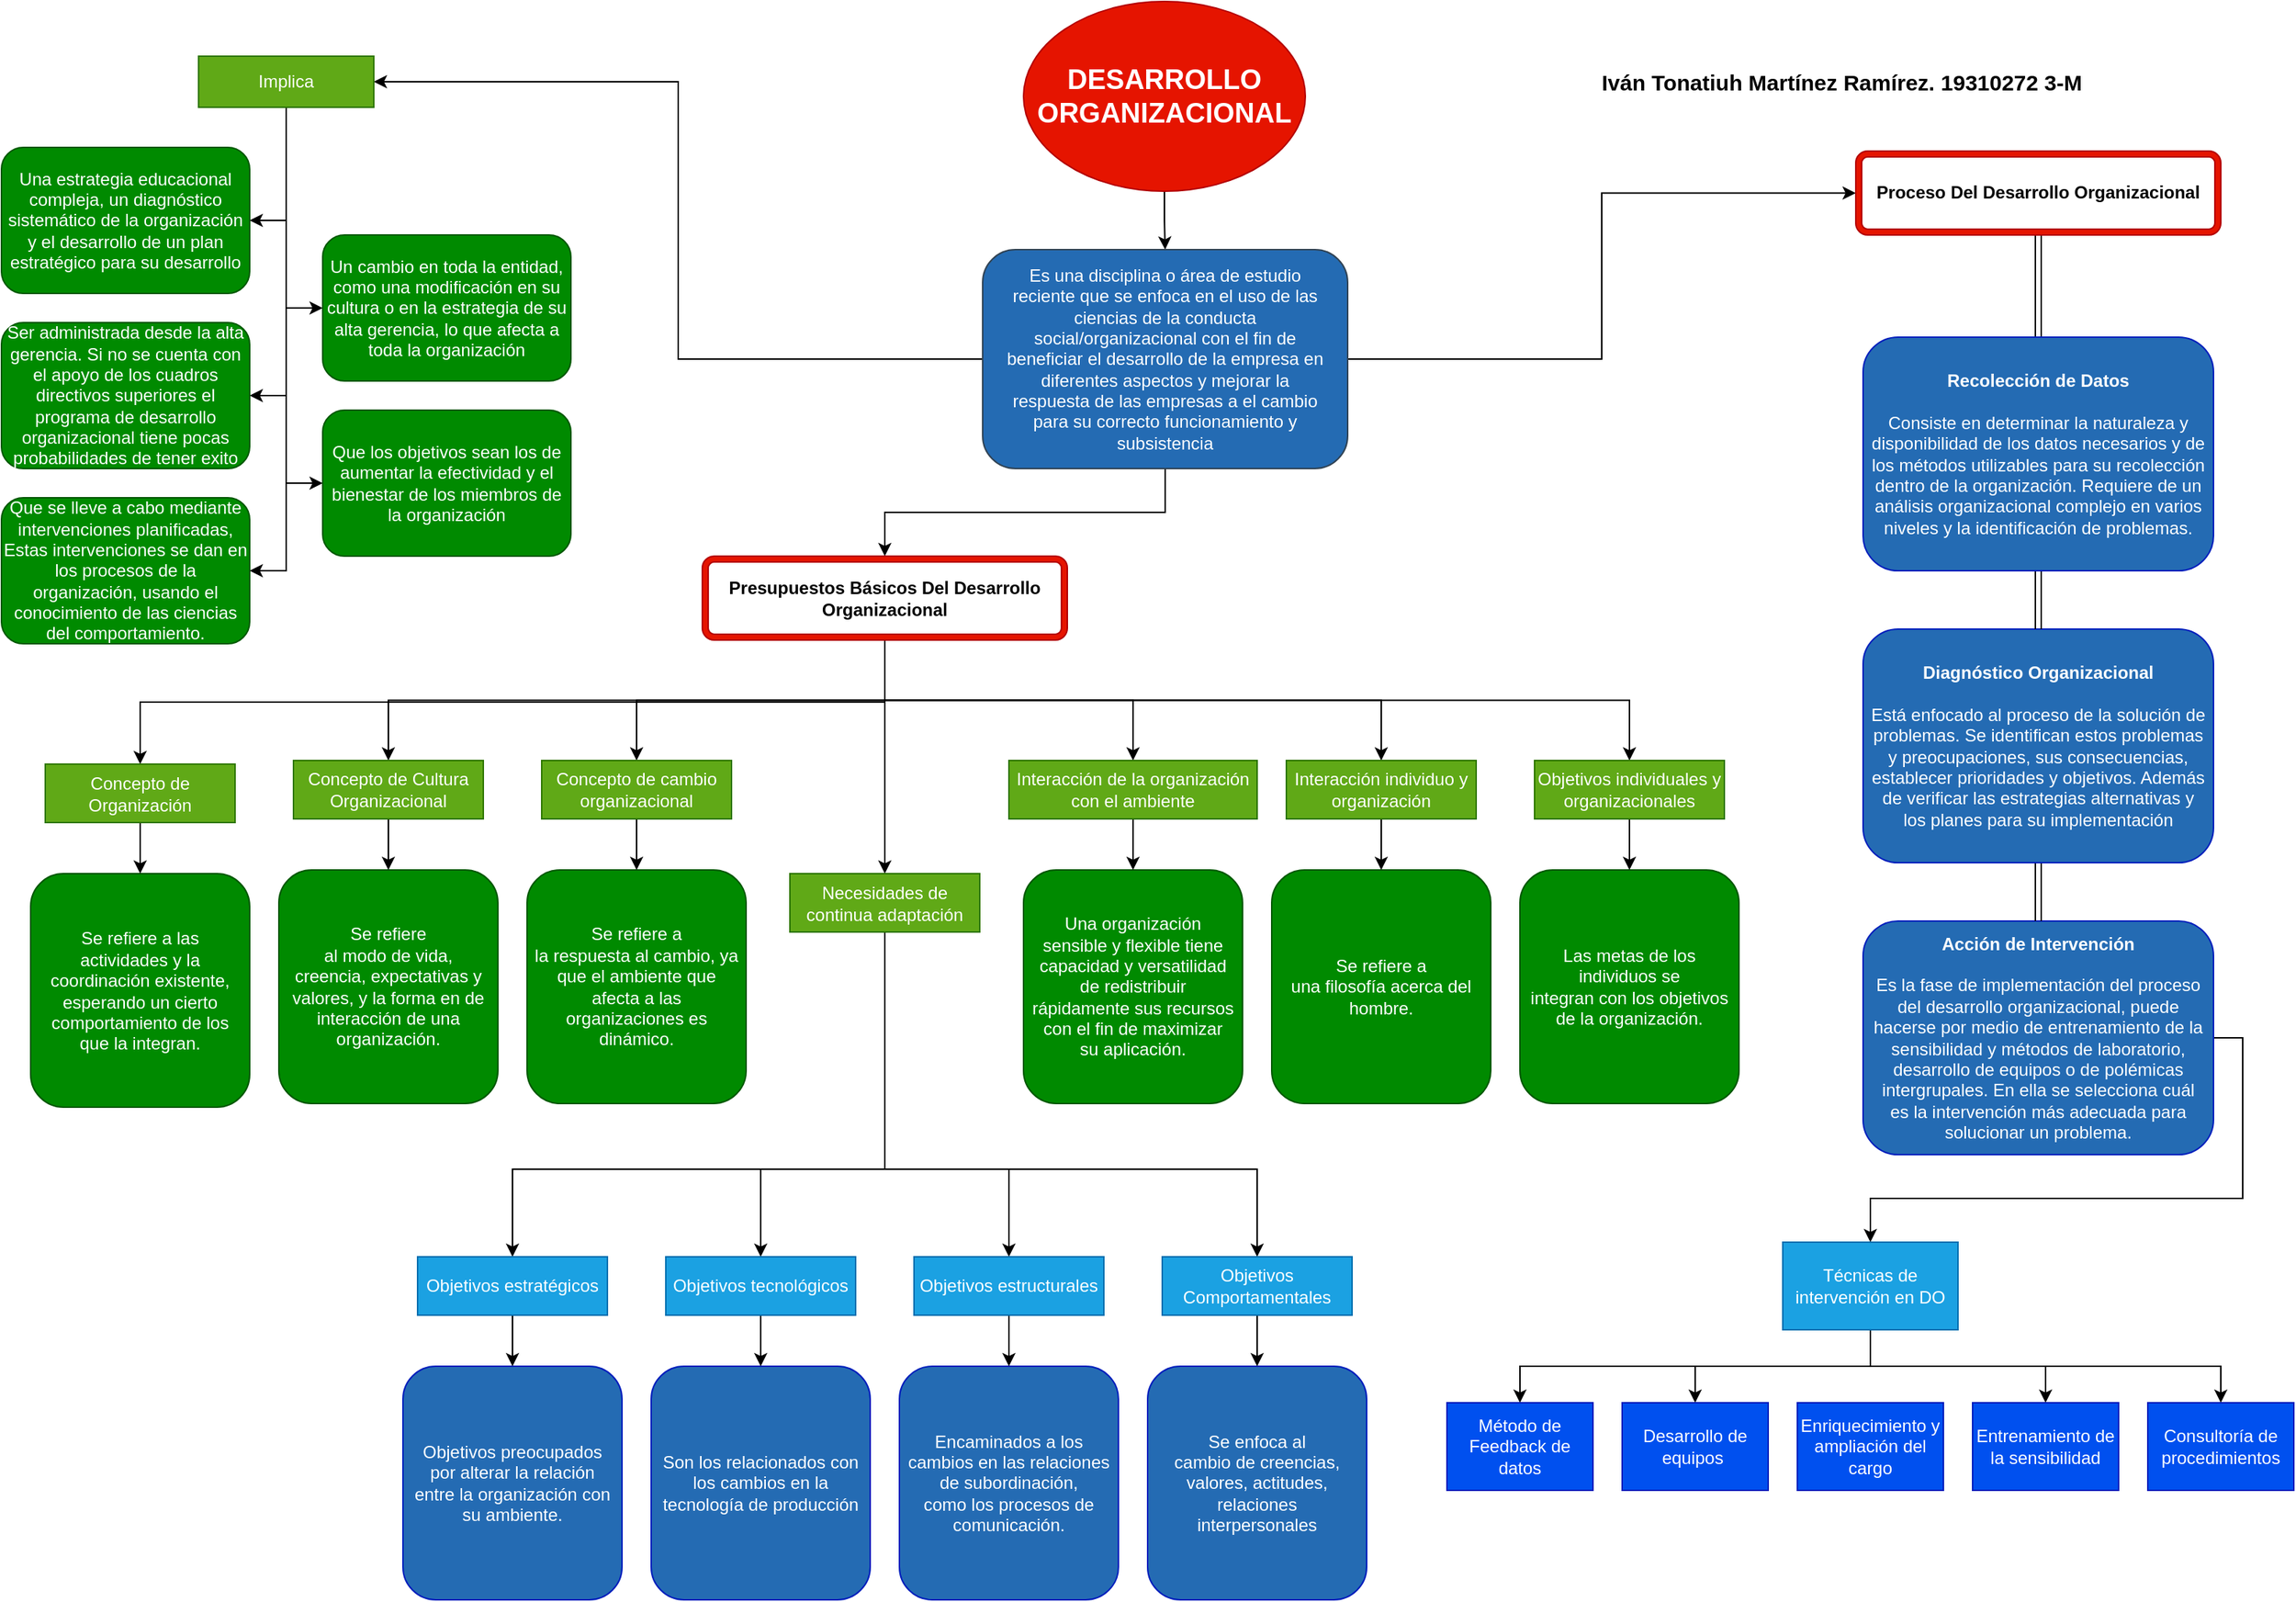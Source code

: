 <mxfile version="14.4.3" type="github">
  <diagram id="B0yP056K_1oIicrqTi71" name="Page-1">
    <mxGraphModel dx="3535" dy="2160" grid="1" gridSize="10" guides="1" tooltips="1" connect="1" arrows="1" fold="1" page="1" pageScale="1" pageWidth="1654" pageHeight="1169" math="0" shadow="0">
      <root>
        <mxCell id="0" />
        <mxCell id="1" parent="0" />
        <mxCell id="vn9sh93uOuC6zjZgffpi-92" style="edgeStyle=orthogonalEdgeStyle;rounded=0;orthogonalLoop=1;jettySize=auto;html=1;exitX=0.5;exitY=1;exitDx=0;exitDy=0;entryX=0.5;entryY=0;entryDx=0;entryDy=0;" parent="1" source="s24--BLcKSVbPxse7Jp--1" target="s24--BLcKSVbPxse7Jp--2" edge="1">
          <mxGeometry relative="1" as="geometry" />
        </mxCell>
        <mxCell id="s24--BLcKSVbPxse7Jp--1" value="&lt;b&gt;&lt;font style=&quot;font-size: 19px&quot;&gt;DESARROLLO ORGANIZACIONAL&lt;/font&gt;&lt;/b&gt;" style="ellipse;whiteSpace=wrap;html=1;fillColor=#e51400;strokeColor=#B20000;fontColor=#ffffff;" parent="1" vertex="1">
          <mxGeometry x="730" y="10" width="193" height="130" as="geometry" />
        </mxCell>
        <mxCell id="s24--BLcKSVbPxse7Jp--8" style="edgeStyle=orthogonalEdgeStyle;rounded=0;orthogonalLoop=1;jettySize=auto;html=1;exitX=0;exitY=0.5;exitDx=0;exitDy=0;entryX=1;entryY=0.5;entryDx=0;entryDy=0;" parent="1" source="s24--BLcKSVbPxse7Jp--2" target="s24--BLcKSVbPxse7Jp--7" edge="1">
          <mxGeometry relative="1" as="geometry" />
        </mxCell>
        <mxCell id="vn9sh93uOuC6zjZgffpi-6" style="edgeStyle=orthogonalEdgeStyle;rounded=0;orthogonalLoop=1;jettySize=auto;html=1;exitX=0.5;exitY=1;exitDx=0;exitDy=0;" parent="1" source="s24--BLcKSVbPxse7Jp--2" target="vn9sh93uOuC6zjZgffpi-5" edge="1">
          <mxGeometry relative="1" as="geometry" />
        </mxCell>
        <mxCell id="vn9sh93uOuC6zjZgffpi-54" style="edgeStyle=orthogonalEdgeStyle;rounded=0;orthogonalLoop=1;jettySize=auto;html=1;exitX=1;exitY=0.5;exitDx=0;exitDy=0;entryX=0;entryY=0.5;entryDx=0;entryDy=0;entryPerimeter=0;" parent="1" source="s24--BLcKSVbPxse7Jp--2" target="vn9sh93uOuC6zjZgffpi-53" edge="1">
          <mxGeometry relative="1" as="geometry" />
        </mxCell>
        <mxCell id="s24--BLcKSVbPxse7Jp--2" value="Es una disciplina o área de estudio reciente que se enfoca en el uso de las ciencias de la conducta social/organizacional con el fin de beneficiar el desarrollo de la empresa en diferentes aspectos y mejorar la respuesta de las empresas a el cambio para su correcto funcionamiento y subsistencia" style="rounded=1;whiteSpace=wrap;html=1;spacing=13;strokeColor=#314354;fontColor=#ffffff;fillColor=#246BB3;" parent="1" vertex="1">
          <mxGeometry x="702" y="180" width="250" height="150" as="geometry" />
        </mxCell>
        <mxCell id="vn9sh93uOuC6zjZgffpi-87" style="edgeStyle=orthogonalEdgeStyle;rounded=0;orthogonalLoop=1;jettySize=auto;html=1;exitX=0.5;exitY=1;exitDx=0;exitDy=0;entryX=1;entryY=0.5;entryDx=0;entryDy=0;" parent="1" source="s24--BLcKSVbPxse7Jp--7" target="s24--BLcKSVbPxse7Jp--10" edge="1">
          <mxGeometry relative="1" as="geometry" />
        </mxCell>
        <mxCell id="vn9sh93uOuC6zjZgffpi-88" style="edgeStyle=orthogonalEdgeStyle;rounded=0;orthogonalLoop=1;jettySize=auto;html=1;exitX=0.5;exitY=1;exitDx=0;exitDy=0;entryX=0;entryY=0.5;entryDx=0;entryDy=0;" parent="1" source="s24--BLcKSVbPxse7Jp--7" target="s24--BLcKSVbPxse7Jp--12" edge="1">
          <mxGeometry relative="1" as="geometry" />
        </mxCell>
        <mxCell id="vn9sh93uOuC6zjZgffpi-89" style="edgeStyle=orthogonalEdgeStyle;rounded=0;orthogonalLoop=1;jettySize=auto;html=1;exitX=0.5;exitY=1;exitDx=0;exitDy=0;entryX=1;entryY=0.5;entryDx=0;entryDy=0;" parent="1" source="s24--BLcKSVbPxse7Jp--7" target="s24--BLcKSVbPxse7Jp--11" edge="1">
          <mxGeometry relative="1" as="geometry" />
        </mxCell>
        <mxCell id="vn9sh93uOuC6zjZgffpi-90" style="edgeStyle=orthogonalEdgeStyle;rounded=0;orthogonalLoop=1;jettySize=auto;html=1;exitX=0.5;exitY=1;exitDx=0;exitDy=0;entryX=0;entryY=0.5;entryDx=0;entryDy=0;" parent="1" source="s24--BLcKSVbPxse7Jp--7" target="s24--BLcKSVbPxse7Jp--16" edge="1">
          <mxGeometry relative="1" as="geometry" />
        </mxCell>
        <mxCell id="vn9sh93uOuC6zjZgffpi-91" style="edgeStyle=orthogonalEdgeStyle;rounded=0;orthogonalLoop=1;jettySize=auto;html=1;exitX=0.5;exitY=1;exitDx=0;exitDy=0;entryX=1;entryY=0.5;entryDx=0;entryDy=0;" parent="1" source="s24--BLcKSVbPxse7Jp--7" target="s24--BLcKSVbPxse7Jp--18" edge="1">
          <mxGeometry relative="1" as="geometry" />
        </mxCell>
        <mxCell id="s24--BLcKSVbPxse7Jp--7" value="Implica" style="rounded=0;whiteSpace=wrap;html=1;fillColor=#60a917;strokeColor=#2D7600;fontColor=#ffffff;" parent="1" vertex="1">
          <mxGeometry x="165" y="47.5" width="120" height="35" as="geometry" />
        </mxCell>
        <mxCell id="s24--BLcKSVbPxse7Jp--10" value="Una estrategia educacional compleja, un diagnóstico sistemático de la organización y el desarrollo de un plan estratégico para su desarrollo" style="rounded=1;whiteSpace=wrap;html=1;fillColor=#008a00;strokeColor=#005700;fontColor=#ffffff;" parent="1" vertex="1">
          <mxGeometry x="30" y="110" width="170" height="100" as="geometry" />
        </mxCell>
        <mxCell id="s24--BLcKSVbPxse7Jp--11" value="Ser administrada desde la alta gerencia. Si no se cuenta con el apoyo de los cuadros directivos superiores el programa de desarrollo organizacional tiene pocas probabilidades de tener exito" style="rounded=1;whiteSpace=wrap;html=1;fillColor=#008a00;strokeColor=#005700;fontColor=#ffffff;" parent="1" vertex="1">
          <mxGeometry x="30" y="230" width="170" height="100" as="geometry" />
        </mxCell>
        <mxCell id="s24--BLcKSVbPxse7Jp--12" value="Un cambio en toda la entidad, como una modificación en su cultura o en la estrategia de su alta gerencia, lo que afecta a toda la organización" style="rounded=1;whiteSpace=wrap;html=1;fillColor=#008a00;strokeColor=#005700;fontColor=#ffffff;" parent="1" vertex="1">
          <mxGeometry x="250" y="170" width="170" height="100" as="geometry" />
        </mxCell>
        <mxCell id="s24--BLcKSVbPxse7Jp--16" value="Que los objetivos sean los de aumentar la efectividad y el bienestar de los miembros de la organización" style="rounded=1;whiteSpace=wrap;html=1;fillColor=#008a00;strokeColor=#005700;fontColor=#ffffff;" parent="1" vertex="1">
          <mxGeometry x="250" y="290" width="170" height="100" as="geometry" />
        </mxCell>
        <mxCell id="s24--BLcKSVbPxse7Jp--18" value="Que se lleve a cabo mediante intervenciones planificadas, Estas intervenciones se dan en los procesos de la organización, usando el conocimiento de las ciencias del comportamiento." style="rounded=1;whiteSpace=wrap;html=1;fillColor=#008a00;strokeColor=#005700;fontColor=#ffffff;" parent="1" vertex="1">
          <mxGeometry x="30" y="350" width="170" height="100" as="geometry" />
        </mxCell>
        <mxCell id="vn9sh93uOuC6zjZgffpi-21" style="edgeStyle=orthogonalEdgeStyle;rounded=0;orthogonalLoop=1;jettySize=auto;html=1;exitX=0.5;exitY=1;exitDx=0;exitDy=0;exitPerimeter=0;entryX=0.5;entryY=0;entryDx=0;entryDy=0;" parent="1" source="vn9sh93uOuC6zjZgffpi-5" target="vn9sh93uOuC6zjZgffpi-14" edge="1">
          <mxGeometry relative="1" as="geometry" />
        </mxCell>
        <mxCell id="vn9sh93uOuC6zjZgffpi-41" style="edgeStyle=orthogonalEdgeStyle;rounded=0;orthogonalLoop=1;jettySize=auto;html=1;exitX=0.5;exitY=1;exitDx=0;exitDy=0;exitPerimeter=0;entryX=0.5;entryY=0;entryDx=0;entryDy=0;" parent="1" source="vn9sh93uOuC6zjZgffpi-5" target="vn9sh93uOuC6zjZgffpi-12" edge="1">
          <mxGeometry relative="1" as="geometry" />
        </mxCell>
        <mxCell id="vn9sh93uOuC6zjZgffpi-42" style="edgeStyle=orthogonalEdgeStyle;rounded=0;orthogonalLoop=1;jettySize=auto;html=1;exitX=0.5;exitY=1;exitDx=0;exitDy=0;exitPerimeter=0;entryX=0.5;entryY=0;entryDx=0;entryDy=0;" parent="1" source="vn9sh93uOuC6zjZgffpi-5" target="vn9sh93uOuC6zjZgffpi-16" edge="1">
          <mxGeometry relative="1" as="geometry" />
        </mxCell>
        <mxCell id="vn9sh93uOuC6zjZgffpi-43" style="edgeStyle=orthogonalEdgeStyle;rounded=0;orthogonalLoop=1;jettySize=auto;html=1;exitX=0.5;exitY=1;exitDx=0;exitDy=0;exitPerimeter=0;" parent="1" source="vn9sh93uOuC6zjZgffpi-5" target="vn9sh93uOuC6zjZgffpi-18" edge="1">
          <mxGeometry relative="1" as="geometry" />
        </mxCell>
        <mxCell id="vn9sh93uOuC6zjZgffpi-44" style="edgeStyle=orthogonalEdgeStyle;rounded=0;orthogonalLoop=1;jettySize=auto;html=1;exitX=0.5;exitY=1;exitDx=0;exitDy=0;exitPerimeter=0;entryX=0.5;entryY=0;entryDx=0;entryDy=0;" parent="1" source="vn9sh93uOuC6zjZgffpi-5" target="vn9sh93uOuC6zjZgffpi-20" edge="1">
          <mxGeometry relative="1" as="geometry" />
        </mxCell>
        <mxCell id="vn9sh93uOuC6zjZgffpi-45" style="edgeStyle=orthogonalEdgeStyle;rounded=0;orthogonalLoop=1;jettySize=auto;html=1;exitX=0.5;exitY=1;exitDx=0;exitDy=0;exitPerimeter=0;" parent="1" source="vn9sh93uOuC6zjZgffpi-5" target="vn9sh93uOuC6zjZgffpi-10" edge="1">
          <mxGeometry relative="1" as="geometry" />
        </mxCell>
        <mxCell id="vn9sh93uOuC6zjZgffpi-46" style="edgeStyle=orthogonalEdgeStyle;rounded=0;orthogonalLoop=1;jettySize=auto;html=1;exitX=0.5;exitY=1;exitDx=0;exitDy=0;exitPerimeter=0;entryX=0.5;entryY=0;entryDx=0;entryDy=0;" parent="1" source="vn9sh93uOuC6zjZgffpi-5" target="vn9sh93uOuC6zjZgffpi-8" edge="1">
          <mxGeometry relative="1" as="geometry" />
        </mxCell>
        <mxCell id="vn9sh93uOuC6zjZgffpi-5" value="&lt;b&gt;Presupuestos Básicos Del Desarrollo Organizacional&lt;/b&gt;" style="verticalLabelPosition=center;verticalAlign=middle;html=1;shape=mxgraph.basic.rounded_frame;dx=4.06;align=center;horizontal=1;textDirection=ltr;whiteSpace=wrap;fillColor=#e51400;strokeColor=#B20000;" parent="1" vertex="1">
          <mxGeometry x="510" y="390" width="250" height="57.5" as="geometry" />
        </mxCell>
        <mxCell id="vn9sh93uOuC6zjZgffpi-7" value="Se refiere a las actividades y la coordinación existente, esperando un cierto comportamiento de los que la integran." style="rounded=1;whiteSpace=wrap;html=1;spacing=6;arcSize=15;fillColor=#008a00;strokeColor=#005700;fontColor=#ffffff;" parent="1" vertex="1">
          <mxGeometry x="50" y="607.5" width="150" height="160" as="geometry" />
        </mxCell>
        <mxCell id="vn9sh93uOuC6zjZgffpi-47" value="" style="edgeStyle=orthogonalEdgeStyle;rounded=0;orthogonalLoop=1;jettySize=auto;html=1;" parent="1" source="vn9sh93uOuC6zjZgffpi-8" target="vn9sh93uOuC6zjZgffpi-7" edge="1">
          <mxGeometry relative="1" as="geometry" />
        </mxCell>
        <mxCell id="vn9sh93uOuC6zjZgffpi-8" value="Concepto de Organización" style="rounded=0;whiteSpace=wrap;html=1;fillColor=#60a917;strokeColor=#2D7600;fontColor=#ffffff;" parent="1" vertex="1">
          <mxGeometry x="60" y="532.5" width="130" height="40" as="geometry" />
        </mxCell>
        <mxCell id="vn9sh93uOuC6zjZgffpi-9" value=" Se refiere&lt;br/&gt;al modo de vida, creencia, expectativas y&lt;br/&gt;valores, y la forma en de interacción de una&lt;br/&gt;organización. " style="rounded=1;whiteSpace=wrap;html=1;spacing=6;arcSize=15;fillColor=#008a00;strokeColor=#005700;fontColor=#ffffff;" parent="1" vertex="1">
          <mxGeometry x="220" y="605" width="150" height="160" as="geometry" />
        </mxCell>
        <mxCell id="vn9sh93uOuC6zjZgffpi-48" value="" style="edgeStyle=orthogonalEdgeStyle;rounded=0;orthogonalLoop=1;jettySize=auto;html=1;" parent="1" source="vn9sh93uOuC6zjZgffpi-10" target="vn9sh93uOuC6zjZgffpi-9" edge="1">
          <mxGeometry relative="1" as="geometry" />
        </mxCell>
        <mxCell id="vn9sh93uOuC6zjZgffpi-10" value="Concepto de Cultura Organizacional" style="rounded=0;whiteSpace=wrap;html=1;fillColor=#60a917;strokeColor=#2D7600;fontColor=#ffffff;" parent="1" vertex="1">
          <mxGeometry x="230" y="530" width="130" height="40" as="geometry" />
        </mxCell>
        <mxCell id="vn9sh93uOuC6zjZgffpi-11" value="Se refiere a&lt;br/&gt;la respuesta al cambio, ya que el ambiente que&lt;br/&gt;afecta a las organizaciones es dinámico.&lt;br/&gt;" style="rounded=1;whiteSpace=wrap;html=1;spacing=6;arcSize=15;fillColor=#008a00;strokeColor=#005700;fontColor=#ffffff;" parent="1" vertex="1">
          <mxGeometry x="390" y="605" width="150" height="160" as="geometry" />
        </mxCell>
        <mxCell id="vn9sh93uOuC6zjZgffpi-49" value="" style="edgeStyle=orthogonalEdgeStyle;rounded=0;orthogonalLoop=1;jettySize=auto;html=1;" parent="1" source="vn9sh93uOuC6zjZgffpi-12" target="vn9sh93uOuC6zjZgffpi-11" edge="1">
          <mxGeometry relative="1" as="geometry" />
        </mxCell>
        <mxCell id="vn9sh93uOuC6zjZgffpi-12" value="Concepto de cambio organizacional" style="rounded=0;whiteSpace=wrap;html=1;fillColor=#60a917;strokeColor=#2D7600;fontColor=#ffffff;" parent="1" vertex="1">
          <mxGeometry x="400" y="530" width="130" height="40" as="geometry" />
        </mxCell>
        <mxCell id="vn9sh93uOuC6zjZgffpi-33" style="edgeStyle=orthogonalEdgeStyle;rounded=0;orthogonalLoop=1;jettySize=auto;html=1;exitX=0.5;exitY=1;exitDx=0;exitDy=0;entryX=0.5;entryY=0;entryDx=0;entryDy=0;" parent="1" source="vn9sh93uOuC6zjZgffpi-14" target="vn9sh93uOuC6zjZgffpi-27" edge="1">
          <mxGeometry relative="1" as="geometry">
            <Array as="points">
              <mxPoint x="635" y="810" />
              <mxPoint x="550" y="810" />
            </Array>
          </mxGeometry>
        </mxCell>
        <mxCell id="vn9sh93uOuC6zjZgffpi-34" style="edgeStyle=orthogonalEdgeStyle;rounded=0;orthogonalLoop=1;jettySize=auto;html=1;exitX=0.5;exitY=1;exitDx=0;exitDy=0;entryX=0.5;entryY=0;entryDx=0;entryDy=0;" parent="1" source="vn9sh93uOuC6zjZgffpi-14" target="vn9sh93uOuC6zjZgffpi-29" edge="1">
          <mxGeometry relative="1" as="geometry">
            <Array as="points">
              <mxPoint x="635" y="810" />
              <mxPoint x="720" y="810" />
            </Array>
          </mxGeometry>
        </mxCell>
        <mxCell id="vn9sh93uOuC6zjZgffpi-35" style="edgeStyle=orthogonalEdgeStyle;rounded=0;orthogonalLoop=1;jettySize=auto;html=1;exitX=0.5;exitY=1;exitDx=0;exitDy=0;entryX=0.5;entryY=0;entryDx=0;entryDy=0;" parent="1" source="vn9sh93uOuC6zjZgffpi-14" target="vn9sh93uOuC6zjZgffpi-31" edge="1">
          <mxGeometry relative="1" as="geometry">
            <Array as="points">
              <mxPoint x="635" y="810" />
              <mxPoint x="890" y="810" />
            </Array>
          </mxGeometry>
        </mxCell>
        <mxCell id="vn9sh93uOuC6zjZgffpi-36" style="edgeStyle=orthogonalEdgeStyle;rounded=0;orthogonalLoop=1;jettySize=auto;html=1;exitX=0.5;exitY=1;exitDx=0;exitDy=0;" parent="1" source="vn9sh93uOuC6zjZgffpi-14" target="vn9sh93uOuC6zjZgffpi-25" edge="1">
          <mxGeometry relative="1" as="geometry">
            <Array as="points">
              <mxPoint x="635" y="810" />
              <mxPoint x="380" y="810" />
            </Array>
          </mxGeometry>
        </mxCell>
        <mxCell id="vn9sh93uOuC6zjZgffpi-14" value="Necesidades de continua adaptación" style="rounded=0;whiteSpace=wrap;html=1;fillColor=#60a917;strokeColor=#2D7600;fontColor=#ffffff;" parent="1" vertex="1">
          <mxGeometry x="570" y="607.5" width="130" height="40" as="geometry" />
        </mxCell>
        <mxCell id="vn9sh93uOuC6zjZgffpi-15" value="Una organización sensible y flexible tiene&lt;br/&gt;capacidad y versatilidad de redistribuir&lt;br/&gt;rápidamente sus recursos con el fin de maximizar&lt;br/&gt;su aplicación." style="rounded=1;whiteSpace=wrap;html=1;spacing=6;arcSize=15;fillColor=#008a00;strokeColor=#005700;fontColor=#ffffff;" parent="1" vertex="1">
          <mxGeometry x="730" y="605" width="150" height="160" as="geometry" />
        </mxCell>
        <mxCell id="vn9sh93uOuC6zjZgffpi-50" value="" style="edgeStyle=orthogonalEdgeStyle;rounded=0;orthogonalLoop=1;jettySize=auto;html=1;" parent="1" source="vn9sh93uOuC6zjZgffpi-16" target="vn9sh93uOuC6zjZgffpi-15" edge="1">
          <mxGeometry relative="1" as="geometry" />
        </mxCell>
        <mxCell id="vn9sh93uOuC6zjZgffpi-16" value="Interacción de la organización con el ambiente" style="rounded=0;html=1;spacing=2;whiteSpace=wrap;fillColor=#60a917;strokeColor=#2D7600;fontColor=#ffffff;" parent="1" vertex="1">
          <mxGeometry x="720" y="530" width="170" height="40" as="geometry" />
        </mxCell>
        <mxCell id="vn9sh93uOuC6zjZgffpi-17" value="Se refiere a&lt;br/&gt;una filosofía acerca del hombre.&lt;br/&gt;" style="rounded=1;whiteSpace=wrap;html=1;spacing=6;arcSize=15;fillColor=#008a00;strokeColor=#005700;fontColor=#ffffff;" parent="1" vertex="1">
          <mxGeometry x="900" y="605" width="150" height="160" as="geometry" />
        </mxCell>
        <mxCell id="vn9sh93uOuC6zjZgffpi-51" value="" style="edgeStyle=orthogonalEdgeStyle;rounded=0;orthogonalLoop=1;jettySize=auto;html=1;" parent="1" source="vn9sh93uOuC6zjZgffpi-18" target="vn9sh93uOuC6zjZgffpi-17" edge="1">
          <mxGeometry relative="1" as="geometry" />
        </mxCell>
        <mxCell id="vn9sh93uOuC6zjZgffpi-18" value="Interacción individuo y organización" style="rounded=0;whiteSpace=wrap;html=1;fillColor=#60a917;strokeColor=#2D7600;fontColor=#ffffff;" parent="1" vertex="1">
          <mxGeometry x="910" y="530" width="130" height="40" as="geometry" />
        </mxCell>
        <mxCell id="vn9sh93uOuC6zjZgffpi-19" value="Las metas de los individuos se&lt;br/&gt;integran con los objetivos de la organización. " style="rounded=1;whiteSpace=wrap;html=1;spacing=6;arcSize=15;fillColor=#008a00;strokeColor=#005700;fontColor=#ffffff;" parent="1" vertex="1">
          <mxGeometry x="1070" y="605" width="150" height="160" as="geometry" />
        </mxCell>
        <mxCell id="vn9sh93uOuC6zjZgffpi-52" value="" style="edgeStyle=orthogonalEdgeStyle;rounded=0;orthogonalLoop=1;jettySize=auto;html=1;" parent="1" source="vn9sh93uOuC6zjZgffpi-20" target="vn9sh93uOuC6zjZgffpi-19" edge="1">
          <mxGeometry relative="1" as="geometry" />
        </mxCell>
        <mxCell id="vn9sh93uOuC6zjZgffpi-20" value="Objetivos individuales y organizacionales" style="rounded=0;whiteSpace=wrap;html=1;fillColor=#60a917;strokeColor=#2D7600;fontColor=#ffffff;" parent="1" vertex="1">
          <mxGeometry x="1080" y="530" width="130" height="40" as="geometry" />
        </mxCell>
        <mxCell id="vn9sh93uOuC6zjZgffpi-24" value="Objetivos preocupados&lt;br/&gt;por alterar la relación entre la organización con&lt;br/&gt;su ambiente." style="rounded=1;whiteSpace=wrap;html=1;spacing=6;arcSize=15;strokeColor=#001DBC;fontColor=#ffffff;fillColor=#246BB3;" parent="1" vertex="1">
          <mxGeometry x="305" y="945" width="150" height="160" as="geometry" />
        </mxCell>
        <mxCell id="vn9sh93uOuC6zjZgffpi-37" value="" style="edgeStyle=orthogonalEdgeStyle;rounded=0;orthogonalLoop=1;jettySize=auto;html=1;" parent="1" source="vn9sh93uOuC6zjZgffpi-25" target="vn9sh93uOuC6zjZgffpi-24" edge="1">
          <mxGeometry relative="1" as="geometry" />
        </mxCell>
        <mxCell id="vn9sh93uOuC6zjZgffpi-25" value="Objetivos estratégicos" style="rounded=0;whiteSpace=wrap;html=1;fillColor=#1ba1e2;strokeColor=#006EAF;fontColor=#ffffff;" parent="1" vertex="1">
          <mxGeometry x="315" y="870" width="130" height="40" as="geometry" />
        </mxCell>
        <mxCell id="vn9sh93uOuC6zjZgffpi-26" value=" Son los relacionados con&lt;br/&gt;los cambios en la tecnología de producción" style="rounded=1;whiteSpace=wrap;html=1;spacing=6;arcSize=15;strokeColor=#001DBC;fontColor=#ffffff;fillColor=#246BB3;" parent="1" vertex="1">
          <mxGeometry x="475" y="945" width="150" height="160" as="geometry" />
        </mxCell>
        <mxCell id="vn9sh93uOuC6zjZgffpi-38" value="" style="edgeStyle=orthogonalEdgeStyle;rounded=0;orthogonalLoop=1;jettySize=auto;html=1;" parent="1" source="vn9sh93uOuC6zjZgffpi-27" target="vn9sh93uOuC6zjZgffpi-26" edge="1">
          <mxGeometry relative="1" as="geometry" />
        </mxCell>
        <mxCell id="vn9sh93uOuC6zjZgffpi-27" value="Objetivos tecnológicos" style="rounded=0;whiteSpace=wrap;html=1;fillColor=#1ba1e2;strokeColor=#006EAF;fontColor=#ffffff;" parent="1" vertex="1">
          <mxGeometry x="485" y="870" width="130" height="40" as="geometry" />
        </mxCell>
        <mxCell id="vn9sh93uOuC6zjZgffpi-28" value="Encaminados a los&lt;br/&gt;cambios en las relaciones de subordinación,&lt;br/&gt;como los procesos de comunicación.&lt;br/&gt;" style="rounded=1;whiteSpace=wrap;html=1;spacing=6;arcSize=15;strokeColor=#001DBC;fontColor=#ffffff;fillColor=#246BB3;" parent="1" vertex="1">
          <mxGeometry x="645" y="945" width="150" height="160" as="geometry" />
        </mxCell>
        <mxCell id="vn9sh93uOuC6zjZgffpi-39" value="" style="edgeStyle=orthogonalEdgeStyle;rounded=0;orthogonalLoop=1;jettySize=auto;html=1;" parent="1" source="vn9sh93uOuC6zjZgffpi-29" target="vn9sh93uOuC6zjZgffpi-28" edge="1">
          <mxGeometry relative="1" as="geometry" />
        </mxCell>
        <mxCell id="vn9sh93uOuC6zjZgffpi-29" value="Objetivos estructurales" style="rounded=0;whiteSpace=wrap;html=1;fillColor=#1ba1e2;strokeColor=#006EAF;fontColor=#ffffff;" parent="1" vertex="1">
          <mxGeometry x="655" y="870" width="130" height="40" as="geometry" />
        </mxCell>
        <mxCell id="vn9sh93uOuC6zjZgffpi-30" value="Se enfoca al&lt;br/&gt;cambio de creencias, valores, actitudes,&lt;br/&gt;relaciones interpersonales" style="rounded=1;whiteSpace=wrap;html=1;spacing=6;arcSize=15;strokeColor=#001DBC;fontColor=#ffffff;fillColor=#246BB3;" parent="1" vertex="1">
          <mxGeometry x="815" y="945" width="150" height="160" as="geometry" />
        </mxCell>
        <mxCell id="vn9sh93uOuC6zjZgffpi-40" value="" style="edgeStyle=orthogonalEdgeStyle;rounded=0;orthogonalLoop=1;jettySize=auto;html=1;" parent="1" source="vn9sh93uOuC6zjZgffpi-31" target="vn9sh93uOuC6zjZgffpi-30" edge="1">
          <mxGeometry relative="1" as="geometry" />
        </mxCell>
        <mxCell id="vn9sh93uOuC6zjZgffpi-31" value="Objetivos Comportamentales" style="rounded=0;whiteSpace=wrap;html=1;fillColor=#1ba1e2;strokeColor=#006EAF;fontColor=#ffffff;" parent="1" vertex="1">
          <mxGeometry x="825" y="870" width="130" height="40" as="geometry" />
        </mxCell>
        <mxCell id="vn9sh93uOuC6zjZgffpi-80" style="edgeStyle=orthogonalEdgeStyle;rounded=0;orthogonalLoop=1;jettySize=auto;html=1;exitX=0.5;exitY=1;exitDx=0;exitDy=0;exitPerimeter=0;entryX=0.5;entryY=0;entryDx=0;entryDy=0;shape=link;" parent="1" source="vn9sh93uOuC6zjZgffpi-53" target="vn9sh93uOuC6zjZgffpi-69" edge="1">
          <mxGeometry relative="1" as="geometry" />
        </mxCell>
        <mxCell id="vn9sh93uOuC6zjZgffpi-53" value="&lt;b&gt;Proceso Del Desarrollo Organizacional&lt;/b&gt;" style="verticalLabelPosition=center;verticalAlign=middle;html=1;shape=mxgraph.basic.rounded_frame;dx=4.06;align=center;horizontal=1;textDirection=ltr;whiteSpace=wrap;fillColor=#e51400;strokeColor=#B20000;" parent="1" vertex="1">
          <mxGeometry x="1300" y="112.5" width="250" height="57.5" as="geometry" />
        </mxCell>
        <mxCell id="vn9sh93uOuC6zjZgffpi-79" style="edgeStyle=orthogonalEdgeStyle;rounded=0;orthogonalLoop=1;jettySize=auto;html=1;exitX=1;exitY=0.5;exitDx=0;exitDy=0;entryX=0.5;entryY=0;entryDx=0;entryDy=0;" parent="1" source="vn9sh93uOuC6zjZgffpi-67" target="vn9sh93uOuC6zjZgffpi-71" edge="1">
          <mxGeometry relative="1" as="geometry" />
        </mxCell>
        <mxCell id="vn9sh93uOuC6zjZgffpi-67" value="&lt;b&gt;Acción de Intervención&lt;/b&gt;&lt;br&gt;&lt;br&gt;Es la fase de implementación del proceso del desarrollo organizacional, puede hacerse por medio de entrenamiento de la sensibilidad y métodos de laboratorio, desarrollo de equipos o de polémicas intergrupales. En ella se selecciona cuál es la intervención más adecuada para solucionar un problema." style="rounded=1;whiteSpace=wrap;html=1;spacing=6;arcSize=15;strokeColor=#001DBC;fontColor=#ffffff;fillColor=#246BB3;" parent="1" vertex="1">
          <mxGeometry x="1305" y="640" width="240" height="160" as="geometry" />
        </mxCell>
        <mxCell id="vn9sh93uOuC6zjZgffpi-82" style="edgeStyle=orthogonalEdgeStyle;rounded=0;orthogonalLoop=1;jettySize=auto;html=1;exitX=0.5;exitY=1;exitDx=0;exitDy=0;entryX=0.5;entryY=0;entryDx=0;entryDy=0;shape=link;" parent="1" source="vn9sh93uOuC6zjZgffpi-68" target="vn9sh93uOuC6zjZgffpi-67" edge="1">
          <mxGeometry relative="1" as="geometry" />
        </mxCell>
        <mxCell id="vn9sh93uOuC6zjZgffpi-68" value="&lt;b&gt;Diagnóstico Organizacional&lt;/b&gt;&lt;br&gt;&lt;br&gt;Está enfocado al proceso de la solución de problemas. Se identifican estos problemas y preocupaciones, sus consecuencias, establecer prioridades y objetivos. Además de verificar las estrategias alternativas y los planes para su implementación" style="rounded=1;whiteSpace=wrap;html=1;spacing=6;arcSize=15;strokeColor=#001DBC;fontColor=#ffffff;fillColor=#246BB3;" parent="1" vertex="1">
          <mxGeometry x="1305" y="440" width="240" height="160" as="geometry" />
        </mxCell>
        <mxCell id="vn9sh93uOuC6zjZgffpi-81" style="edgeStyle=orthogonalEdgeStyle;rounded=0;orthogonalLoop=1;jettySize=auto;html=1;exitX=0.5;exitY=1;exitDx=0;exitDy=0;entryX=0.5;entryY=0;entryDx=0;entryDy=0;shape=link;" parent="1" source="vn9sh93uOuC6zjZgffpi-69" target="vn9sh93uOuC6zjZgffpi-68" edge="1">
          <mxGeometry relative="1" as="geometry" />
        </mxCell>
        <mxCell id="vn9sh93uOuC6zjZgffpi-69" value="&lt;b&gt;Recolección de Datos&lt;br&gt;&lt;/b&gt;&lt;br&gt;Consiste en determinar la naturaleza y disponibilidad de los datos necesarios y de los métodos utilizables para su recolección dentro de la organización. Requiere de un análisis organizacional complejo en varios niveles y la identificación de problemas." style="rounded=1;whiteSpace=wrap;html=1;spacing=6;arcSize=15;strokeColor=#001DBC;fontColor=#ffffff;fillColor=#246BB3;" parent="1" vertex="1">
          <mxGeometry x="1305" y="240" width="240" height="160" as="geometry" />
        </mxCell>
        <mxCell id="vn9sh93uOuC6zjZgffpi-83" style="edgeStyle=orthogonalEdgeStyle;rounded=0;orthogonalLoop=1;jettySize=auto;html=1;exitX=0.5;exitY=1;exitDx=0;exitDy=0;" parent="1" source="vn9sh93uOuC6zjZgffpi-71" target="vn9sh93uOuC6zjZgffpi-72" edge="1">
          <mxGeometry relative="1" as="geometry" />
        </mxCell>
        <mxCell id="vn9sh93uOuC6zjZgffpi-84" style="edgeStyle=orthogonalEdgeStyle;rounded=0;orthogonalLoop=1;jettySize=auto;html=1;exitX=0.5;exitY=1;exitDx=0;exitDy=0;" parent="1" source="vn9sh93uOuC6zjZgffpi-71" target="vn9sh93uOuC6zjZgffpi-75" edge="1">
          <mxGeometry relative="1" as="geometry" />
        </mxCell>
        <mxCell id="vn9sh93uOuC6zjZgffpi-85" style="edgeStyle=orthogonalEdgeStyle;rounded=0;orthogonalLoop=1;jettySize=auto;html=1;exitX=0.5;exitY=1;exitDx=0;exitDy=0;entryX=0.5;entryY=0;entryDx=0;entryDy=0;" parent="1" source="vn9sh93uOuC6zjZgffpi-71" target="vn9sh93uOuC6zjZgffpi-77" edge="1">
          <mxGeometry relative="1" as="geometry" />
        </mxCell>
        <mxCell id="vn9sh93uOuC6zjZgffpi-86" style="edgeStyle=orthogonalEdgeStyle;rounded=0;orthogonalLoop=1;jettySize=auto;html=1;exitX=0.5;exitY=1;exitDx=0;exitDy=0;entryX=0.5;entryY=0;entryDx=0;entryDy=0;" parent="1" source="vn9sh93uOuC6zjZgffpi-71" target="vn9sh93uOuC6zjZgffpi-78" edge="1">
          <mxGeometry relative="1" as="geometry" />
        </mxCell>
        <mxCell id="vn9sh93uOuC6zjZgffpi-71" value="Técnicas de intervención en DO" style="rounded=0;whiteSpace=wrap;html=1;fillColor=#1ba1e2;strokeColor=#006EAF;fontColor=#ffffff;" parent="1" vertex="1">
          <mxGeometry x="1250" y="860" width="120" height="60" as="geometry" />
        </mxCell>
        <mxCell id="vn9sh93uOuC6zjZgffpi-72" value="Método de Feedback de datos" style="rounded=0;whiteSpace=wrap;html=1;spacing=4;fillColor=#0050ef;strokeColor=#001DBC;fontColor=#ffffff;" parent="1" vertex="1">
          <mxGeometry x="1020" y="970" width="100" height="60" as="geometry" />
        </mxCell>
        <mxCell id="vn9sh93uOuC6zjZgffpi-75" value="Desarrollo de equipos&amp;nbsp;" style="rounded=0;whiteSpace=wrap;html=1;fillColor=#0050ef;strokeColor=#001DBC;fontColor=#ffffff;" parent="1" vertex="1">
          <mxGeometry x="1140" y="970" width="100" height="60" as="geometry" />
        </mxCell>
        <mxCell id="vn9sh93uOuC6zjZgffpi-76" value="Enriquecimiento y ampliación del cargo" style="rounded=0;whiteSpace=wrap;html=1;fillColor=#0050ef;strokeColor=#001DBC;fontColor=#ffffff;" parent="1" vertex="1">
          <mxGeometry x="1260" y="970" width="100" height="60" as="geometry" />
        </mxCell>
        <mxCell id="vn9sh93uOuC6zjZgffpi-77" value="Entrenamiento de la sensibilidad" style="rounded=0;whiteSpace=wrap;html=1;fillColor=#0050ef;strokeColor=#001DBC;fontColor=#ffffff;" parent="1" vertex="1">
          <mxGeometry x="1380" y="970" width="100" height="60" as="geometry" />
        </mxCell>
        <mxCell id="vn9sh93uOuC6zjZgffpi-78" value="Consultoría de procedimientos" style="rounded=0;whiteSpace=wrap;html=1;fillColor=#0050ef;strokeColor=#001DBC;fontColor=#ffffff;" parent="1" vertex="1">
          <mxGeometry x="1500" y="970" width="100" height="60" as="geometry" />
        </mxCell>
        <mxCell id="l3t8Nr9tbIGAKnuBEu30-1" value="&lt;font style=&quot;font-size: 15px;&quot;&gt;&lt;b style=&quot;font-size: 15px;&quot;&gt;Iván Tonatiuh Martínez Ramírez. 19310272 3-M&lt;/b&gt;&lt;/font&gt;" style="text;html=1;align=center;verticalAlign=middle;resizable=0;points=[];autosize=1;fontColor=#000000;fontSize=15;" vertex="1" parent="1">
          <mxGeometry x="1120" y="55" width="340" height="20" as="geometry" />
        </mxCell>
      </root>
    </mxGraphModel>
  </diagram>
</mxfile>
